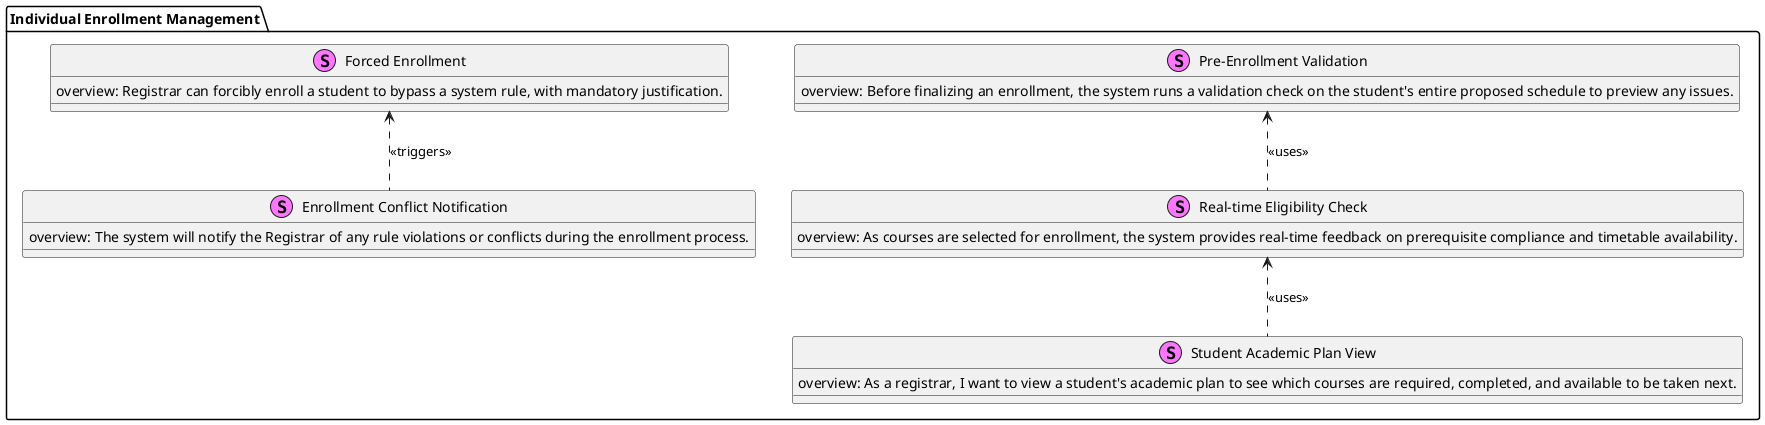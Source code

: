 --- START OF FILE individual-enrollment-management.puml ---
@startuml
package "Individual Enrollment Management" as pkg_Individual_Enrollment {
    stereotype "Student Academic Plan View" AS stu_plan_view {
        {field} overview: As a registrar, I want to view a student's academic plan to see which courses are required, completed, and available to be taken next.
    }
    stereotype "Real-time Eligibility Check" AS student_eligibilityStatus {
        {field} overview: As courses are selected for enrollment, the system provides real-time feedback on prerequisite compliance and timetable availability.
    }
    stereotype "Pre-Enrollment Validation" AS pre_enroll_validation {
        {field} overview: Before finalizing an enrollment, the system runs a validation check on the student's entire proposed schedule to preview any issues.
    }
    stereotype "Forced Enrollment" AS enrollment_forced {
        {field} overview: Registrar can forcibly enroll a student to bypass a system rule, with mandatory justification.
    }
    stereotype "Enrollment Conflict Notification" AS notifications {
        {field} overview: The system will notify the Registrar of any rule violations or conflicts during the enrollment process.
    }

    student_eligibilityStatus <.. stu_plan_view : <<uses>>
    pre_enroll_validation <.. student_eligibilityStatus : <<uses>>
    enrollment_forced <.. notifications : <<triggers>>
}
@enduml
